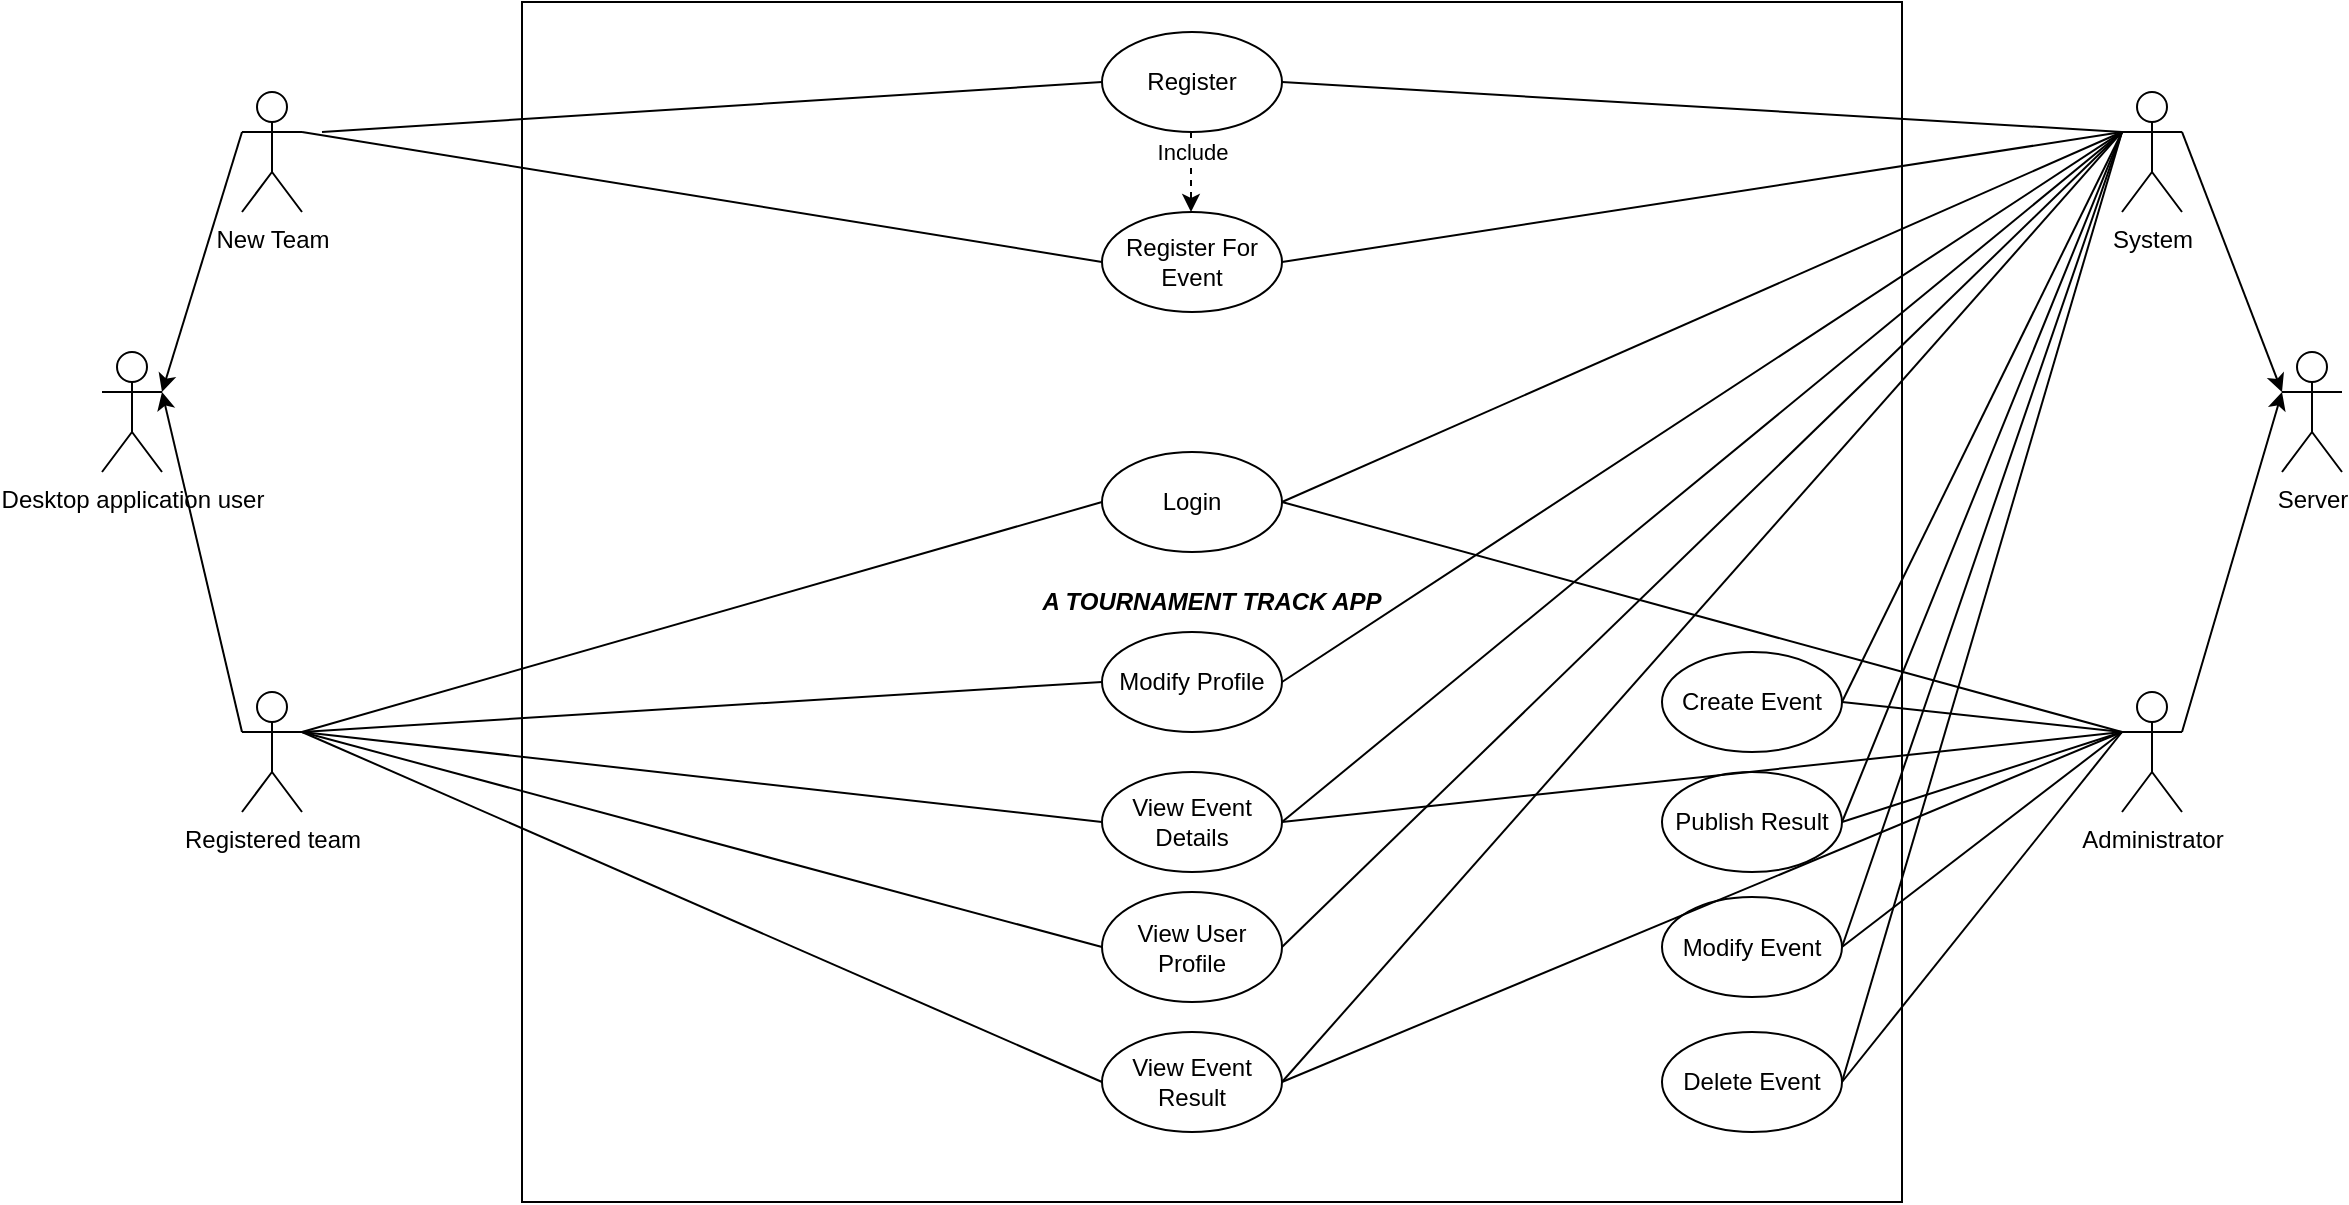 <mxfile version="21.1.5" type="github">
  <diagram name="Page-1" id="V0nB80aiZzJpeDaO8OGJ">
    <mxGraphModel dx="2284" dy="764" grid="1" gridSize="10" guides="1" tooltips="1" connect="1" arrows="1" fold="1" page="1" pageScale="1" pageWidth="850" pageHeight="1100" math="0" shadow="0">
      <root>
        <mxCell id="0" />
        <mxCell id="1" parent="0" />
        <mxCell id="yOGoXe4YUVA9wJELyfMM-3" value="&lt;b&gt;&lt;i&gt;A TOURNAMENT TRACK APP&lt;/i&gt;&lt;/b&gt;" style="rounded=0;whiteSpace=wrap;html=1;" parent="1" vertex="1">
          <mxGeometry x="80" y="25" width="690" height="600" as="geometry" />
        </mxCell>
        <mxCell id="Or5rSA4idkpQnBIdo2xL-1" value="Server&lt;br&gt;" style="shape=umlActor;verticalLabelPosition=bottom;verticalAlign=top;html=1;" parent="1" vertex="1">
          <mxGeometry x="960" y="200" width="30" height="60" as="geometry" />
        </mxCell>
        <mxCell id="Or5rSA4idkpQnBIdo2xL-3" value="New Team" style="shape=umlActor;verticalLabelPosition=bottom;verticalAlign=top;html=1;" parent="1" vertex="1">
          <mxGeometry x="-60" y="70" width="30" height="60" as="geometry" />
        </mxCell>
        <mxCell id="Or5rSA4idkpQnBIdo2xL-23" value="Register" style="ellipse;whiteSpace=wrap;html=1;" parent="1" vertex="1">
          <mxGeometry x="370" y="40" width="90" height="50" as="geometry" />
        </mxCell>
        <mxCell id="Or5rSA4idkpQnBIdo2xL-26" value="Modify Profile" style="ellipse;whiteSpace=wrap;html=1;" parent="1" vertex="1">
          <mxGeometry x="370" y="340" width="90" height="50" as="geometry" />
        </mxCell>
        <mxCell id="Or5rSA4idkpQnBIdo2xL-27" value="View Event Details" style="ellipse;whiteSpace=wrap;html=1;" parent="1" vertex="1">
          <mxGeometry x="370" y="410" width="90" height="50" as="geometry" />
        </mxCell>
        <mxCell id="Or5rSA4idkpQnBIdo2xL-28" value="View User Profile" style="ellipse;whiteSpace=wrap;html=1;" parent="1" vertex="1">
          <mxGeometry x="370" y="470" width="90" height="55" as="geometry" />
        </mxCell>
        <mxCell id="Or5rSA4idkpQnBIdo2xL-29" value="View Event Result" style="ellipse;whiteSpace=wrap;html=1;" parent="1" vertex="1">
          <mxGeometry x="370" y="540" width="90" height="50" as="geometry" />
        </mxCell>
        <mxCell id="yOGoXe4YUVA9wJELyfMM-16" value="Login" style="ellipse;whiteSpace=wrap;html=1;" parent="1" vertex="1">
          <mxGeometry x="370" y="250" width="90" height="50" as="geometry" />
        </mxCell>
        <mxCell id="yOGoXe4YUVA9wJELyfMM-17" value="Registered team" style="shape=umlActor;verticalLabelPosition=bottom;verticalAlign=top;html=1;outlineConnect=0;" parent="1" vertex="1">
          <mxGeometry x="-60" y="370" width="30" height="60" as="geometry" />
        </mxCell>
        <mxCell id="yOGoXe4YUVA9wJELyfMM-26" value="Desktop application user&lt;br&gt;" style="shape=umlActor;verticalLabelPosition=bottom;verticalAlign=top;html=1;outlineConnect=0;" parent="1" vertex="1">
          <mxGeometry x="-130" y="200" width="30" height="60" as="geometry" />
        </mxCell>
        <mxCell id="yOGoXe4YUVA9wJELyfMM-46" value="" style="endArrow=none;html=1;rounded=0;exitX=1;exitY=0.333;exitDx=0;exitDy=0;exitPerimeter=0;entryX=0;entryY=0.5;entryDx=0;entryDy=0;" parent="1" source="yOGoXe4YUVA9wJELyfMM-17" target="Or5rSA4idkpQnBIdo2xL-26" edge="1">
          <mxGeometry width="50" height="50" relative="1" as="geometry">
            <mxPoint x="10" y="395" as="sourcePoint" />
            <mxPoint x="113" y="353" as="targetPoint" />
          </mxGeometry>
        </mxCell>
        <mxCell id="yOGoXe4YUVA9wJELyfMM-47" value="" style="endArrow=none;html=1;rounded=0;entryX=0;entryY=0.5;entryDx=0;entryDy=0;exitX=1;exitY=0.333;exitDx=0;exitDy=0;exitPerimeter=0;" parent="1" source="yOGoXe4YUVA9wJELyfMM-17" target="Or5rSA4idkpQnBIdo2xL-27" edge="1">
          <mxGeometry width="50" height="50" relative="1" as="geometry">
            <mxPoint x="-60" y="495" as="sourcePoint" />
            <mxPoint x="53" y="468" as="targetPoint" />
          </mxGeometry>
        </mxCell>
        <mxCell id="yOGoXe4YUVA9wJELyfMM-48" value="" style="endArrow=none;html=1;rounded=0;exitX=1;exitY=0.333;exitDx=0;exitDy=0;exitPerimeter=0;entryX=0;entryY=0.5;entryDx=0;entryDy=0;" parent="1" source="yOGoXe4YUVA9wJELyfMM-17" target="Or5rSA4idkpQnBIdo2xL-28" edge="1">
          <mxGeometry width="50" height="50" relative="1" as="geometry">
            <mxPoint x="30" y="415" as="sourcePoint" />
            <mxPoint x="133" y="373" as="targetPoint" />
          </mxGeometry>
        </mxCell>
        <mxCell id="yOGoXe4YUVA9wJELyfMM-49" value="" style="endArrow=none;html=1;rounded=0;exitX=1;exitY=0.333;exitDx=0;exitDy=0;exitPerimeter=0;entryX=0;entryY=0.5;entryDx=0;entryDy=0;" parent="1" source="yOGoXe4YUVA9wJELyfMM-17" target="Or5rSA4idkpQnBIdo2xL-29" edge="1">
          <mxGeometry width="50" height="50" relative="1" as="geometry">
            <mxPoint x="40" y="425" as="sourcePoint" />
            <mxPoint x="143" y="383" as="targetPoint" />
          </mxGeometry>
        </mxCell>
        <mxCell id="yOGoXe4YUVA9wJELyfMM-52" value="" style="endArrow=classic;html=1;rounded=0;entryX=1;entryY=0.333;entryDx=0;entryDy=0;entryPerimeter=0;exitX=0;exitY=0.333;exitDx=0;exitDy=0;exitPerimeter=0;" parent="1" source="yOGoXe4YUVA9wJELyfMM-17" target="yOGoXe4YUVA9wJELyfMM-26" edge="1">
          <mxGeometry width="50" height="50" relative="1" as="geometry">
            <mxPoint x="210" y="310" as="sourcePoint" />
            <mxPoint x="260" y="260" as="targetPoint" />
          </mxGeometry>
        </mxCell>
        <mxCell id="yOGoXe4YUVA9wJELyfMM-53" value="" style="endArrow=classic;html=1;rounded=0;entryX=1;entryY=0.333;entryDx=0;entryDy=0;entryPerimeter=0;exitX=0;exitY=0.333;exitDx=0;exitDy=0;exitPerimeter=0;" parent="1" source="Or5rSA4idkpQnBIdo2xL-3" target="yOGoXe4YUVA9wJELyfMM-26" edge="1">
          <mxGeometry width="50" height="50" relative="1" as="geometry">
            <mxPoint x="210" y="310" as="sourcePoint" />
            <mxPoint x="260" y="260" as="targetPoint" />
          </mxGeometry>
        </mxCell>
        <mxCell id="typVfKXonG4FbuI6hiRX-1" value="System" style="shape=umlActor;verticalLabelPosition=bottom;verticalAlign=top;html=1;" vertex="1" parent="1">
          <mxGeometry x="880" y="70" width="30" height="60" as="geometry" />
        </mxCell>
        <mxCell id="typVfKXonG4FbuI6hiRX-2" value="Administrator" style="shape=umlActor;verticalLabelPosition=bottom;verticalAlign=top;html=1;" vertex="1" parent="1">
          <mxGeometry x="880" y="370" width="30" height="60" as="geometry" />
        </mxCell>
        <mxCell id="typVfKXonG4FbuI6hiRX-6" value="Create Event" style="ellipse;whiteSpace=wrap;html=1;" vertex="1" parent="1">
          <mxGeometry x="650" y="350" width="90" height="50" as="geometry" />
        </mxCell>
        <mxCell id="typVfKXonG4FbuI6hiRX-7" value="Publish Result" style="ellipse;whiteSpace=wrap;html=1;" vertex="1" parent="1">
          <mxGeometry x="650" y="410" width="90" height="50" as="geometry" />
        </mxCell>
        <mxCell id="typVfKXonG4FbuI6hiRX-8" value="Modify Event" style="ellipse;whiteSpace=wrap;html=1;" vertex="1" parent="1">
          <mxGeometry x="650" y="472.5" width="90" height="50" as="geometry" />
        </mxCell>
        <mxCell id="typVfKXonG4FbuI6hiRX-9" value="Delete Event" style="ellipse;whiteSpace=wrap;html=1;" vertex="1" parent="1">
          <mxGeometry x="650" y="540" width="90" height="50" as="geometry" />
        </mxCell>
        <mxCell id="typVfKXonG4FbuI6hiRX-18" value="" style="endArrow=classic;html=1;rounded=0;exitX=1;exitY=0.333;exitDx=0;exitDy=0;exitPerimeter=0;" edge="1" parent="1" source="typVfKXonG4FbuI6hiRX-1">
          <mxGeometry width="50" height="50" relative="1" as="geometry">
            <mxPoint x="910" y="270" as="sourcePoint" />
            <mxPoint x="960" y="220" as="targetPoint" />
            <Array as="points" />
          </mxGeometry>
        </mxCell>
        <mxCell id="typVfKXonG4FbuI6hiRX-19" value="" style="endArrow=classic;html=1;rounded=0;exitX=1;exitY=0.333;exitDx=0;exitDy=0;exitPerimeter=0;" edge="1" parent="1" source="typVfKXonG4FbuI6hiRX-2">
          <mxGeometry width="50" height="50" relative="1" as="geometry">
            <mxPoint x="910" y="97.5" as="sourcePoint" />
            <mxPoint x="960" y="220" as="targetPoint" />
            <Array as="points" />
          </mxGeometry>
        </mxCell>
        <mxCell id="typVfKXonG4FbuI6hiRX-21" value="Register For Event" style="ellipse;whiteSpace=wrap;html=1;" vertex="1" parent="1">
          <mxGeometry x="370" y="130" width="90" height="50" as="geometry" />
        </mxCell>
        <mxCell id="typVfKXonG4FbuI6hiRX-23" value="" style="endArrow=none;html=1;rounded=0;exitX=1;exitY=0.5;exitDx=0;exitDy=0;" edge="1" parent="1" source="typVfKXonG4FbuI6hiRX-21">
          <mxGeometry width="50" height="50" relative="1" as="geometry">
            <mxPoint x="830" y="140" as="sourcePoint" />
            <mxPoint x="880" y="90" as="targetPoint" />
          </mxGeometry>
        </mxCell>
        <mxCell id="typVfKXonG4FbuI6hiRX-29" value="" style="endArrow=none;html=1;rounded=0;entryX=0;entryY=0.5;entryDx=0;entryDy=0;exitX=1;exitY=0.333;exitDx=0;exitDy=0;exitPerimeter=0;" edge="1" parent="1" source="Or5rSA4idkpQnBIdo2xL-3" target="typVfKXonG4FbuI6hiRX-21">
          <mxGeometry width="50" height="50" relative="1" as="geometry">
            <mxPoint x="180" y="130" as="sourcePoint" />
            <mxPoint x="230" y="80" as="targetPoint" />
          </mxGeometry>
        </mxCell>
        <mxCell id="typVfKXonG4FbuI6hiRX-30" value="" style="endArrow=none;html=1;rounded=0;entryX=0;entryY=0.5;entryDx=0;entryDy=0;" edge="1" parent="1" target="Or5rSA4idkpQnBIdo2xL-23">
          <mxGeometry width="50" height="50" relative="1" as="geometry">
            <mxPoint x="-20" y="90" as="sourcePoint" />
            <mxPoint x="230" y="50" as="targetPoint" />
          </mxGeometry>
        </mxCell>
        <mxCell id="typVfKXonG4FbuI6hiRX-31" value="" style="endArrow=classic;html=1;rounded=0;dashed=1;" edge="1" parent="1">
          <mxGeometry relative="1" as="geometry">
            <mxPoint x="414.5" y="90" as="sourcePoint" />
            <mxPoint x="414.5" y="130" as="targetPoint" />
          </mxGeometry>
        </mxCell>
        <mxCell id="typVfKXonG4FbuI6hiRX-32" value="Include&lt;br&gt;" style="edgeLabel;resizable=0;html=1;align=center;verticalAlign=middle;" connectable="0" vertex="1" parent="typVfKXonG4FbuI6hiRX-31">
          <mxGeometry relative="1" as="geometry">
            <mxPoint y="-10" as="offset" />
          </mxGeometry>
        </mxCell>
        <mxCell id="typVfKXonG4FbuI6hiRX-33" value="" style="endArrow=none;html=1;rounded=0;exitX=1;exitY=0.5;exitDx=0;exitDy=0;entryX=0;entryY=0.333;entryDx=0;entryDy=0;entryPerimeter=0;" edge="1" parent="1" source="Or5rSA4idkpQnBIdo2xL-23" target="typVfKXonG4FbuI6hiRX-1">
          <mxGeometry width="50" height="50" relative="1" as="geometry">
            <mxPoint x="590" y="90" as="sourcePoint" />
            <mxPoint x="640" y="40" as="targetPoint" />
          </mxGeometry>
        </mxCell>
        <mxCell id="typVfKXonG4FbuI6hiRX-34" value="" style="endArrow=none;html=1;rounded=0;exitX=1;exitY=0.5;exitDx=0;exitDy=0;" edge="1" parent="1" source="yOGoXe4YUVA9wJELyfMM-16">
          <mxGeometry width="50" height="50" relative="1" as="geometry">
            <mxPoint x="580" y="255" as="sourcePoint" />
            <mxPoint x="880" y="90" as="targetPoint" />
          </mxGeometry>
        </mxCell>
        <mxCell id="typVfKXonG4FbuI6hiRX-35" value="" style="endArrow=none;html=1;rounded=0;exitX=1;exitY=0.5;exitDx=0;exitDy=0;entryX=0;entryY=0.333;entryDx=0;entryDy=0;entryPerimeter=0;" edge="1" parent="1" source="Or5rSA4idkpQnBIdo2xL-26" target="typVfKXonG4FbuI6hiRX-1">
          <mxGeometry width="50" height="50" relative="1" as="geometry">
            <mxPoint x="570" y="320" as="sourcePoint" />
            <mxPoint x="620" y="270" as="targetPoint" />
          </mxGeometry>
        </mxCell>
        <mxCell id="typVfKXonG4FbuI6hiRX-36" value="" style="endArrow=none;html=1;rounded=0;exitX=1;exitY=0.5;exitDx=0;exitDy=0;entryX=0;entryY=0.333;entryDx=0;entryDy=0;entryPerimeter=0;" edge="1" parent="1" source="Or5rSA4idkpQnBIdo2xL-27" target="typVfKXonG4FbuI6hiRX-1">
          <mxGeometry width="50" height="50" relative="1" as="geometry">
            <mxPoint x="560" y="400" as="sourcePoint" />
            <mxPoint x="610" y="350" as="targetPoint" />
          </mxGeometry>
        </mxCell>
        <mxCell id="typVfKXonG4FbuI6hiRX-37" value="" style="endArrow=none;html=1;rounded=0;exitX=1;exitY=0.5;exitDx=0;exitDy=0;entryX=0;entryY=0.333;entryDx=0;entryDy=0;entryPerimeter=0;" edge="1" parent="1" source="Or5rSA4idkpQnBIdo2xL-28" target="typVfKXonG4FbuI6hiRX-1">
          <mxGeometry width="50" height="50" relative="1" as="geometry">
            <mxPoint x="580" y="480" as="sourcePoint" />
            <mxPoint x="630" y="430" as="targetPoint" />
          </mxGeometry>
        </mxCell>
        <mxCell id="typVfKXonG4FbuI6hiRX-38" value="" style="endArrow=none;html=1;rounded=0;exitX=1;exitY=0.5;exitDx=0;exitDy=0;entryX=0;entryY=0.333;entryDx=0;entryDy=0;entryPerimeter=0;" edge="1" parent="1" source="Or5rSA4idkpQnBIdo2xL-29" target="typVfKXonG4FbuI6hiRX-1">
          <mxGeometry width="50" height="50" relative="1" as="geometry">
            <mxPoint x="590" y="560" as="sourcePoint" />
            <mxPoint x="640" y="510" as="targetPoint" />
          </mxGeometry>
        </mxCell>
        <mxCell id="typVfKXonG4FbuI6hiRX-39" value="" style="endArrow=none;html=1;rounded=0;exitX=1;exitY=0.5;exitDx=0;exitDy=0;entryX=0;entryY=0.333;entryDx=0;entryDy=0;entryPerimeter=0;" edge="1" parent="1" source="typVfKXonG4FbuI6hiRX-6" target="typVfKXonG4FbuI6hiRX-1">
          <mxGeometry width="50" height="50" relative="1" as="geometry">
            <mxPoint x="770" y="330" as="sourcePoint" />
            <mxPoint x="820" y="280" as="targetPoint" />
          </mxGeometry>
        </mxCell>
        <mxCell id="typVfKXonG4FbuI6hiRX-40" value="" style="endArrow=none;html=1;rounded=0;exitX=1;exitY=0.5;exitDx=0;exitDy=0;entryX=0;entryY=0.333;entryDx=0;entryDy=0;entryPerimeter=0;" edge="1" parent="1" source="typVfKXonG4FbuI6hiRX-7" target="typVfKXonG4FbuI6hiRX-1">
          <mxGeometry width="50" height="50" relative="1" as="geometry">
            <mxPoint x="800" y="370" as="sourcePoint" />
            <mxPoint x="850" y="320" as="targetPoint" />
          </mxGeometry>
        </mxCell>
        <mxCell id="typVfKXonG4FbuI6hiRX-41" value="" style="endArrow=none;html=1;rounded=0;exitX=1;exitY=0.5;exitDx=0;exitDy=0;" edge="1" parent="1" source="typVfKXonG4FbuI6hiRX-8">
          <mxGeometry width="50" height="50" relative="1" as="geometry">
            <mxPoint x="830" y="440" as="sourcePoint" />
            <mxPoint x="880" y="390" as="targetPoint" />
          </mxGeometry>
        </mxCell>
        <mxCell id="typVfKXonG4FbuI6hiRX-42" value="" style="endArrow=none;html=1;rounded=0;exitX=1;exitY=0.5;exitDx=0;exitDy=0;" edge="1" parent="1" source="typVfKXonG4FbuI6hiRX-9">
          <mxGeometry width="50" height="50" relative="1" as="geometry">
            <mxPoint x="830" y="440" as="sourcePoint" />
            <mxPoint x="880" y="390" as="targetPoint" />
          </mxGeometry>
        </mxCell>
        <mxCell id="typVfKXonG4FbuI6hiRX-43" value="" style="endArrow=none;html=1;rounded=0;entryX=0;entryY=0.333;entryDx=0;entryDy=0;entryPerimeter=0;exitX=1;exitY=0.5;exitDx=0;exitDy=0;" edge="1" parent="1" source="typVfKXonG4FbuI6hiRX-8" target="typVfKXonG4FbuI6hiRX-1">
          <mxGeometry width="50" height="50" relative="1" as="geometry">
            <mxPoint x="830" y="330" as="sourcePoint" />
            <mxPoint x="880" y="280" as="targetPoint" />
          </mxGeometry>
        </mxCell>
        <mxCell id="typVfKXonG4FbuI6hiRX-44" value="" style="endArrow=none;html=1;rounded=0;entryX=0;entryY=0.333;entryDx=0;entryDy=0;entryPerimeter=0;exitX=1;exitY=0.5;exitDx=0;exitDy=0;" edge="1" parent="1" source="typVfKXonG4FbuI6hiRX-9" target="typVfKXonG4FbuI6hiRX-1">
          <mxGeometry width="50" height="50" relative="1" as="geometry">
            <mxPoint x="820" y="390" as="sourcePoint" />
            <mxPoint x="870" y="340" as="targetPoint" />
          </mxGeometry>
        </mxCell>
        <mxCell id="typVfKXonG4FbuI6hiRX-45" value="" style="endArrow=none;html=1;rounded=0;exitX=1;exitY=0.5;exitDx=0;exitDy=0;" edge="1" parent="1" source="typVfKXonG4FbuI6hiRX-7">
          <mxGeometry width="50" height="50" relative="1" as="geometry">
            <mxPoint x="830" y="440" as="sourcePoint" />
            <mxPoint x="880" y="390" as="targetPoint" />
          </mxGeometry>
        </mxCell>
        <mxCell id="typVfKXonG4FbuI6hiRX-46" value="" style="endArrow=none;html=1;rounded=0;exitX=1;exitY=0.5;exitDx=0;exitDy=0;" edge="1" parent="1" source="typVfKXonG4FbuI6hiRX-6">
          <mxGeometry width="50" height="50" relative="1" as="geometry">
            <mxPoint x="830" y="440" as="sourcePoint" />
            <mxPoint x="880" y="390" as="targetPoint" />
          </mxGeometry>
        </mxCell>
        <mxCell id="typVfKXonG4FbuI6hiRX-47" value="" style="endArrow=none;html=1;rounded=0;exitX=1;exitY=0.5;exitDx=0;exitDy=0;" edge="1" parent="1" source="yOGoXe4YUVA9wJELyfMM-16">
          <mxGeometry width="50" height="50" relative="1" as="geometry">
            <mxPoint x="830" y="440" as="sourcePoint" />
            <mxPoint x="880" y="390" as="targetPoint" />
          </mxGeometry>
        </mxCell>
        <mxCell id="typVfKXonG4FbuI6hiRX-48" value="" style="endArrow=none;html=1;rounded=0;entryX=0;entryY=0.5;entryDx=0;entryDy=0;" edge="1" parent="1" target="yOGoXe4YUVA9wJELyfMM-16">
          <mxGeometry width="50" height="50" relative="1" as="geometry">
            <mxPoint x="-30" y="390" as="sourcePoint" />
            <mxPoint x="20" y="340" as="targetPoint" />
          </mxGeometry>
        </mxCell>
        <mxCell id="typVfKXonG4FbuI6hiRX-49" value="" style="endArrow=none;html=1;rounded=0;exitX=1;exitY=0.5;exitDx=0;exitDy=0;" edge="1" parent="1" source="Or5rSA4idkpQnBIdo2xL-29">
          <mxGeometry width="50" height="50" relative="1" as="geometry">
            <mxPoint x="830" y="440" as="sourcePoint" />
            <mxPoint x="880" y="390" as="targetPoint" />
          </mxGeometry>
        </mxCell>
        <mxCell id="typVfKXonG4FbuI6hiRX-50" value="" style="endArrow=none;html=1;rounded=0;exitX=1;exitY=0.5;exitDx=0;exitDy=0;" edge="1" parent="1" source="Or5rSA4idkpQnBIdo2xL-27">
          <mxGeometry width="50" height="50" relative="1" as="geometry">
            <mxPoint x="830" y="440" as="sourcePoint" />
            <mxPoint x="880" y="390" as="targetPoint" />
          </mxGeometry>
        </mxCell>
      </root>
    </mxGraphModel>
  </diagram>
</mxfile>
